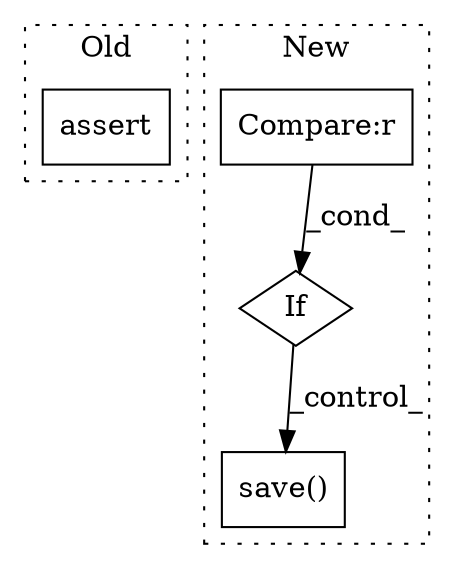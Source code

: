 digraph G {
subgraph cluster0 {
1 [label="assert" a="65" s="1626" l="7" shape="box"];
label = "Old";
style="dotted";
}
subgraph cluster1 {
2 [label="save()" a="75" s="5845,5864" l="11,1" shape="box"];
3 [label="If" a="96" s="5786" l="3" shape="diamond"];
4 [label="Compare:r" a="40" s="5789" l="25" shape="box"];
label = "New";
style="dotted";
}
3 -> 2 [label="_control_"];
4 -> 3 [label="_cond_"];
}